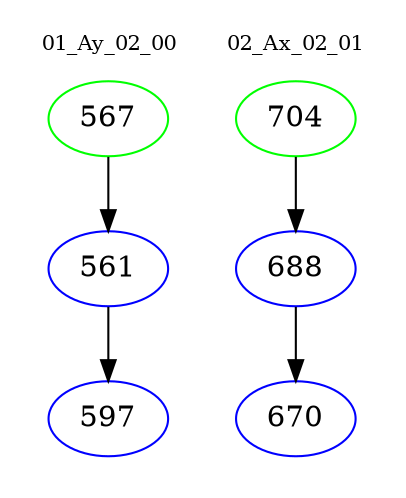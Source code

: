 digraph{
subgraph cluster_0 {
color = white
label = "01_Ay_02_00";
fontsize=10;
T0_567 [label="567", color="green"]
T0_567 -> T0_561 [color="black"]
T0_561 [label="561", color="blue"]
T0_561 -> T0_597 [color="black"]
T0_597 [label="597", color="blue"]
}
subgraph cluster_1 {
color = white
label = "02_Ax_02_01";
fontsize=10;
T1_704 [label="704", color="green"]
T1_704 -> T1_688 [color="black"]
T1_688 [label="688", color="blue"]
T1_688 -> T1_670 [color="black"]
T1_670 [label="670", color="blue"]
}
}
